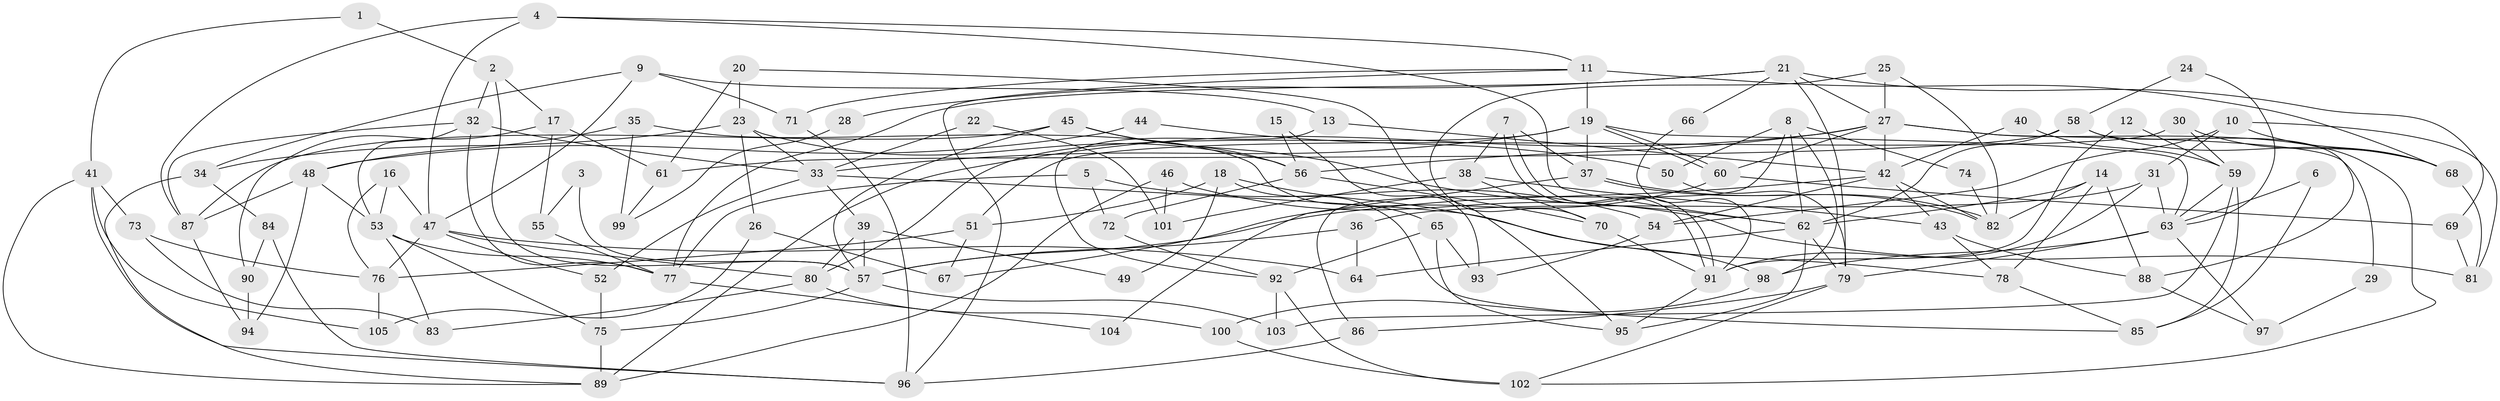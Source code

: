 // Generated by graph-tools (version 1.1) at 2025/51/03/09/25 04:51:55]
// undirected, 105 vertices, 210 edges
graph export_dot {
graph [start="1"]
  node [color=gray90,style=filled];
  1;
  2;
  3;
  4;
  5;
  6;
  7;
  8;
  9;
  10;
  11;
  12;
  13;
  14;
  15;
  16;
  17;
  18;
  19;
  20;
  21;
  22;
  23;
  24;
  25;
  26;
  27;
  28;
  29;
  30;
  31;
  32;
  33;
  34;
  35;
  36;
  37;
  38;
  39;
  40;
  41;
  42;
  43;
  44;
  45;
  46;
  47;
  48;
  49;
  50;
  51;
  52;
  53;
  54;
  55;
  56;
  57;
  58;
  59;
  60;
  61;
  62;
  63;
  64;
  65;
  66;
  67;
  68;
  69;
  70;
  71;
  72;
  73;
  74;
  75;
  76;
  77;
  78;
  79;
  80;
  81;
  82;
  83;
  84;
  85;
  86;
  87;
  88;
  89;
  90;
  91;
  92;
  93;
  94;
  95;
  96;
  97;
  98;
  99;
  100;
  101;
  102;
  103;
  104;
  105;
  1 -- 2;
  1 -- 41;
  2 -- 32;
  2 -- 57;
  2 -- 17;
  3 -- 55;
  3 -- 57;
  4 -- 62;
  4 -- 11;
  4 -- 47;
  4 -- 87;
  5 -- 77;
  5 -- 72;
  5 -- 54;
  6 -- 85;
  6 -- 63;
  7 -- 91;
  7 -- 91;
  7 -- 38;
  7 -- 37;
  8 -- 86;
  8 -- 62;
  8 -- 50;
  8 -- 74;
  8 -- 98;
  9 -- 34;
  9 -- 13;
  9 -- 47;
  9 -- 71;
  10 -- 31;
  10 -- 54;
  10 -- 68;
  10 -- 81;
  11 -- 96;
  11 -- 19;
  11 -- 68;
  11 -- 71;
  12 -- 59;
  12 -- 91;
  13 -- 92;
  13 -- 42;
  14 -- 78;
  14 -- 82;
  14 -- 62;
  14 -- 88;
  15 -- 93;
  15 -- 56;
  16 -- 53;
  16 -- 47;
  16 -- 76;
  17 -- 61;
  17 -- 55;
  17 -- 90;
  18 -- 98;
  18 -- 51;
  18 -- 49;
  18 -- 85;
  19 -- 60;
  19 -- 60;
  19 -- 37;
  19 -- 33;
  19 -- 63;
  19 -- 80;
  20 -- 95;
  20 -- 23;
  20 -- 61;
  21 -- 69;
  21 -- 27;
  21 -- 28;
  21 -- 66;
  21 -- 77;
  21 -- 79;
  22 -- 101;
  22 -- 33;
  23 -- 33;
  23 -- 56;
  23 -- 26;
  23 -- 34;
  24 -- 58;
  24 -- 63;
  25 -- 82;
  25 -- 27;
  25 -- 70;
  26 -- 105;
  26 -- 67;
  27 -- 89;
  27 -- 42;
  27 -- 29;
  27 -- 56;
  27 -- 60;
  27 -- 102;
  28 -- 99;
  29 -- 97;
  30 -- 68;
  30 -- 51;
  30 -- 59;
  31 -- 63;
  31 -- 91;
  31 -- 36;
  32 -- 33;
  32 -- 87;
  32 -- 53;
  32 -- 77;
  33 -- 52;
  33 -- 39;
  33 -- 78;
  34 -- 84;
  34 -- 89;
  35 -- 65;
  35 -- 48;
  35 -- 99;
  36 -- 64;
  36 -- 57;
  37 -- 82;
  37 -- 82;
  37 -- 104;
  38 -- 70;
  38 -- 43;
  38 -- 101;
  39 -- 80;
  39 -- 49;
  39 -- 57;
  40 -- 59;
  40 -- 42;
  41 -- 73;
  41 -- 89;
  41 -- 96;
  41 -- 105;
  42 -- 57;
  42 -- 43;
  42 -- 54;
  42 -- 82;
  43 -- 88;
  43 -- 78;
  44 -- 50;
  44 -- 48;
  45 -- 62;
  45 -- 57;
  45 -- 56;
  45 -- 87;
  46 -- 81;
  46 -- 89;
  46 -- 101;
  47 -- 52;
  47 -- 64;
  47 -- 76;
  47 -- 80;
  48 -- 53;
  48 -- 87;
  48 -- 94;
  50 -- 79;
  51 -- 76;
  51 -- 67;
  52 -- 75;
  53 -- 77;
  53 -- 75;
  53 -- 83;
  54 -- 93;
  55 -- 77;
  56 -- 70;
  56 -- 72;
  57 -- 75;
  57 -- 103;
  58 -- 68;
  58 -- 62;
  58 -- 61;
  58 -- 88;
  59 -- 63;
  59 -- 85;
  59 -- 103;
  60 -- 67;
  60 -- 69;
  61 -- 99;
  62 -- 79;
  62 -- 64;
  62 -- 95;
  63 -- 79;
  63 -- 97;
  63 -- 98;
  65 -- 95;
  65 -- 92;
  65 -- 93;
  66 -- 91;
  68 -- 81;
  69 -- 81;
  70 -- 91;
  71 -- 96;
  72 -- 92;
  73 -- 76;
  73 -- 83;
  74 -- 82;
  75 -- 89;
  76 -- 105;
  77 -- 104;
  78 -- 85;
  79 -- 102;
  79 -- 86;
  80 -- 83;
  80 -- 100;
  84 -- 96;
  84 -- 90;
  86 -- 96;
  87 -- 94;
  88 -- 97;
  90 -- 94;
  91 -- 95;
  92 -- 103;
  92 -- 102;
  98 -- 100;
  100 -- 102;
}
